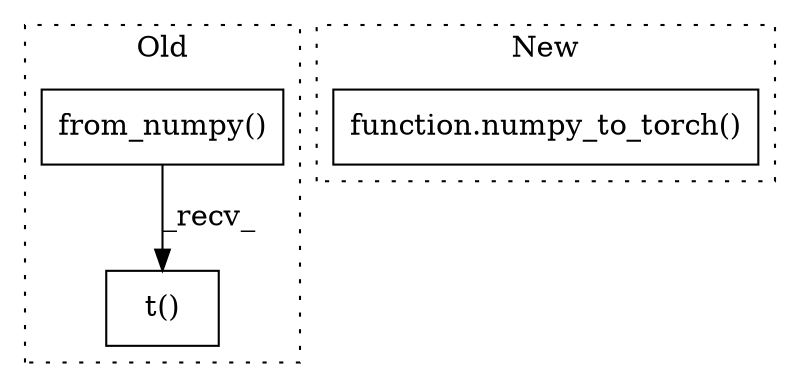 digraph G {
subgraph cluster0 {
1 [label="from_numpy()" a="75" s="2411,2429" l="17,1" shape="box"];
3 [label="t()" a="75" s="2411" l="23" shape="box"];
label = "Old";
style="dotted";
}
subgraph cluster1 {
2 [label="function.numpy_to_torch()" a="75" s="2389,2407" l="15,1" shape="box"];
label = "New";
style="dotted";
}
1 -> 3 [label="_recv_"];
}
